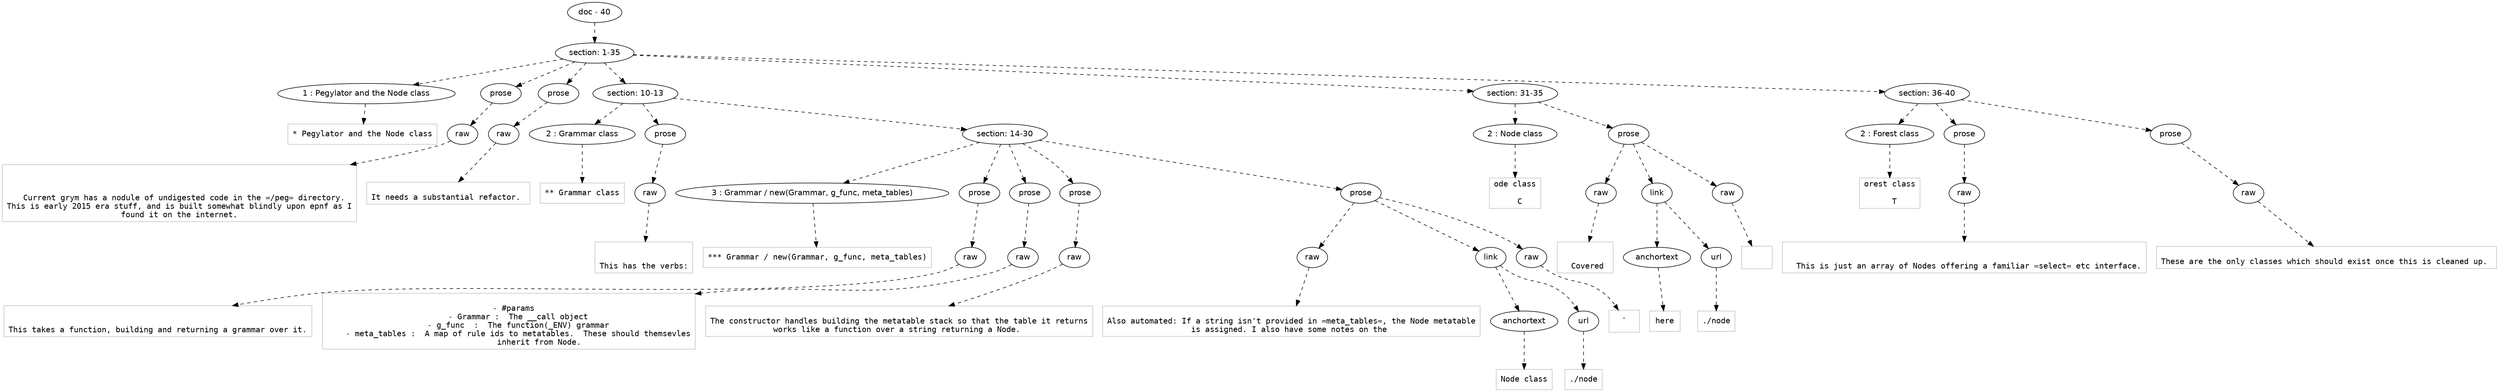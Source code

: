 digraph hierarchy {

node [fontname=Helvetica]
edge [style=dashed]

doc_0 [label="doc - 40"]


doc_0 -> { section_1}
{rank=same; section_1}

section_1 [label="section: 1-35"]


section_1 -> { header_2 prose_3 prose_4 section_5 section_6 section_7}
{rank=same; header_2 prose_3 prose_4 section_5 section_6 section_7}

header_2 [label="1 : Pegylator and the Node class"]

prose_3 [label="prose"]

prose_4 [label="prose"]

section_5 [label="section: 10-13"]

section_6 [label="section: 31-35"]

section_7 [label="section: 36-40"]


header_2 -> leaf_8
leaf_8  [color=Gray,shape=rectangle,fontname=Inconsolata,label="* Pegylator and the Node class"]
prose_3 -> { raw_9}
{rank=same; raw_9}

raw_9 [label="raw"]


raw_9 -> leaf_10
leaf_10  [color=Gray,shape=rectangle,fontname=Inconsolata,label="


  Current grym has a nodule of undigested code in the =/peg= directory.
This is early 2015 era stuff, and is built somewhat blindly upon epnf as I
found it on the internet.
"]
prose_4 -> { raw_11}
{rank=same; raw_11}

raw_11 [label="raw"]


raw_11 -> leaf_12
leaf_12  [color=Gray,shape=rectangle,fontname=Inconsolata,label="
It needs a substantial refactor. 
"]
section_5 -> { header_13 prose_14 section_15}
{rank=same; header_13 prose_14 section_15}

header_13 [label="2 : Grammar class"]

prose_14 [label="prose"]

section_15 [label="section: 14-30"]


header_13 -> leaf_16
leaf_16  [color=Gray,shape=rectangle,fontname=Inconsolata,label="** Grammar class"]
prose_14 -> { raw_17}
{rank=same; raw_17}

raw_17 [label="raw"]


raw_17 -> leaf_18
leaf_18  [color=Gray,shape=rectangle,fontname=Inconsolata,label="

This has the verbs:
"]
section_15 -> { header_19 prose_20 prose_21 prose_22 prose_23}
{rank=same; header_19 prose_20 prose_21 prose_22 prose_23}

header_19 [label="3 : Grammar / new(Grammar, g_func, meta_tables)"]

prose_20 [label="prose"]

prose_21 [label="prose"]

prose_22 [label="prose"]

prose_23 [label="prose"]


header_19 -> leaf_24
leaf_24  [color=Gray,shape=rectangle,fontname=Inconsolata,label="*** Grammar / new(Grammar, g_func, meta_tables)"]
prose_20 -> { raw_25}
{rank=same; raw_25}

raw_25 [label="raw"]


raw_25 -> leaf_26
leaf_26  [color=Gray,shape=rectangle,fontname=Inconsolata,label="

This takes a function, building and returning a grammar over it.
"]
prose_21 -> { raw_27}
{rank=same; raw_27}

raw_27 [label="raw"]


raw_27 -> leaf_28
leaf_28  [color=Gray,shape=rectangle,fontname=Inconsolata,label="
  - #params
    - Grammar :  The __call object
    - g_func  :  The function(_ENV) grammar
    - meta_tables :  A map of rule ids to metatables.  These should themsevles
             inherit from Node.
"]
prose_22 -> { raw_29}
{rank=same; raw_29}

raw_29 [label="raw"]


raw_29 -> leaf_30
leaf_30  [color=Gray,shape=rectangle,fontname=Inconsolata,label="
The constructor handles building the metatable stack so that the table it returns
works like a function over a string returning a Node. 
"]
prose_23 -> { raw_31 link_32 raw_33}
{rank=same; raw_31 link_32 raw_33}

raw_31 [label="raw"]

link_32 [label="link"]

raw_33 [label="raw"]


raw_31 -> leaf_34
leaf_34  [color=Gray,shape=rectangle,fontname=Inconsolata,label="
Also automated: If a string isn't provided in =meta_tables=, the Node metatable
is assigned. I also have some notes on the "]
link_32 -> { anchortext_35 url_36}
{rank=same; anchortext_35 url_36}

anchortext_35 [label="anchortext"]

url_36 [label="url"]


anchortext_35 -> leaf_37
leaf_37  [color=Gray,shape=rectangle,fontname=Inconsolata,label="Node class"]
url_36 -> leaf_38
leaf_38  [color=Gray,shape=rectangle,fontname=Inconsolata,label="./node"]
raw_33 -> leaf_39
leaf_39  [color=Gray,shape=rectangle,fontname=Inconsolata,label=".

"]
section_6 -> { header_40 prose_41}
{rank=same; header_40 prose_41}

header_40 [label="2 : Node class"]

prose_41 [label="prose"]


header_40 -> leaf_42
leaf_42  [color=Gray,shape=rectangle,fontname=Inconsolata,label="ode class

  C"]
prose_41 -> { raw_43 link_44 raw_45}
{rank=same; raw_43 link_44 raw_45}

raw_43 [label="raw"]

link_44 [label="link"]

raw_45 [label="raw"]


raw_43 -> leaf_46
leaf_46  [color=Gray,shape=rectangle,fontname=Inconsolata,label="

  Covered "]
link_44 -> { anchortext_47 url_48}
{rank=same; anchortext_47 url_48}

anchortext_47 [label="anchortext"]

url_48 [label="url"]


anchortext_47 -> leaf_49
leaf_49  [color=Gray,shape=rectangle,fontname=Inconsolata,label="here"]
url_48 -> leaf_50
leaf_50  [color=Gray,shape=rectangle,fontname=Inconsolata,label="./node"]
raw_45 -> leaf_51
leaf_51  [color=Gray,shape=rectangle,fontname=Inconsolata,label="

"]
section_7 -> { header_52 prose_53 prose_54}
{rank=same; header_52 prose_53 prose_54}

header_52 [label="2 : Forest class"]

prose_53 [label="prose"]

prose_54 [label="prose"]


header_52 -> leaf_55
leaf_55  [color=Gray,shape=rectangle,fontname=Inconsolata,label="orest class

  T"]
prose_53 -> { raw_56}
{rank=same; raw_56}

raw_56 [label="raw"]


raw_56 -> leaf_57
leaf_57  [color=Gray,shape=rectangle,fontname=Inconsolata,label="

  This is just an array of Nodes offering a familiar =select= etc interface.
"]
prose_54 -> { raw_58}
{rank=same; raw_58}

raw_58 [label="raw"]


raw_58 -> leaf_59
leaf_59  [color=Gray,shape=rectangle,fontname=Inconsolata,label="
These are the only classes which should exist once this is cleaned up. "]

}
